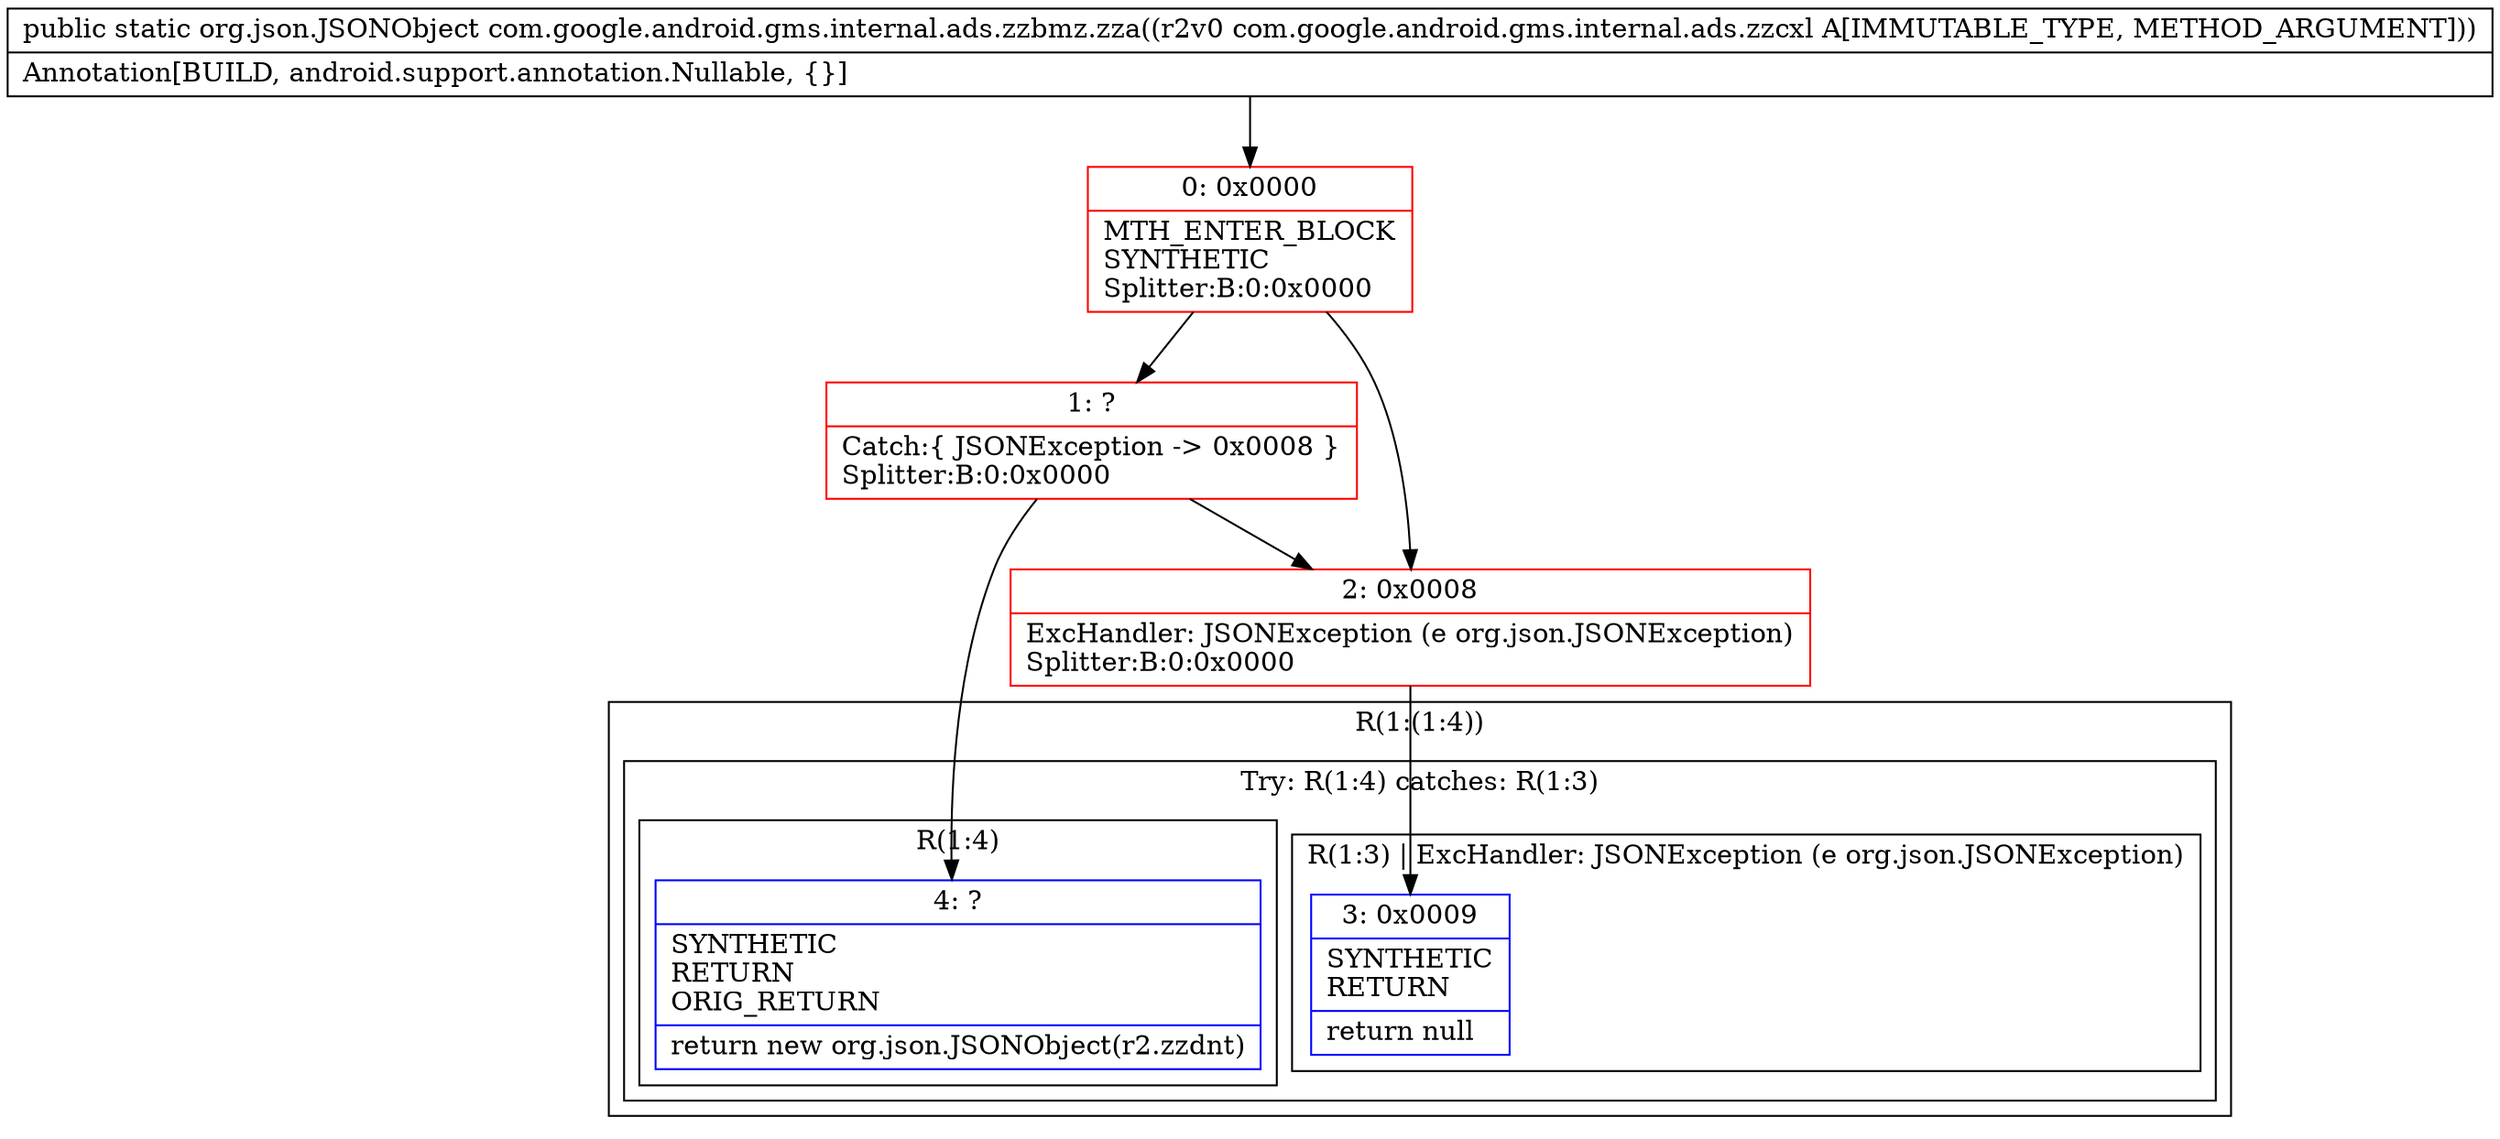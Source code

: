 digraph "CFG forcom.google.android.gms.internal.ads.zzbmz.zza(Lcom\/google\/android\/gms\/internal\/ads\/zzcxl;)Lorg\/json\/JSONObject;" {
subgraph cluster_Region_1093410721 {
label = "R(1:(1:4))";
node [shape=record,color=blue];
subgraph cluster_TryCatchRegion_1020786537 {
label = "Try: R(1:4) catches: R(1:3)";
node [shape=record,color=blue];
subgraph cluster_Region_421396274 {
label = "R(1:4)";
node [shape=record,color=blue];
Node_4 [shape=record,label="{4\:\ ?|SYNTHETIC\lRETURN\lORIG_RETURN\l|return new org.json.JSONObject(r2.zzdnt)\l}"];
}
subgraph cluster_Region_1096847053 {
label = "R(1:3) | ExcHandler: JSONException (e org.json.JSONException)\l";
node [shape=record,color=blue];
Node_3 [shape=record,label="{3\:\ 0x0009|SYNTHETIC\lRETURN\l|return null\l}"];
}
}
}
subgraph cluster_Region_1096847053 {
label = "R(1:3) | ExcHandler: JSONException (e org.json.JSONException)\l";
node [shape=record,color=blue];
Node_3 [shape=record,label="{3\:\ 0x0009|SYNTHETIC\lRETURN\l|return null\l}"];
}
Node_0 [shape=record,color=red,label="{0\:\ 0x0000|MTH_ENTER_BLOCK\lSYNTHETIC\lSplitter:B:0:0x0000\l}"];
Node_1 [shape=record,color=red,label="{1\:\ ?|Catch:\{ JSONException \-\> 0x0008 \}\lSplitter:B:0:0x0000\l}"];
Node_2 [shape=record,color=red,label="{2\:\ 0x0008|ExcHandler: JSONException (e org.json.JSONException)\lSplitter:B:0:0x0000\l}"];
MethodNode[shape=record,label="{public static org.json.JSONObject com.google.android.gms.internal.ads.zzbmz.zza((r2v0 com.google.android.gms.internal.ads.zzcxl A[IMMUTABLE_TYPE, METHOD_ARGUMENT]))  | Annotation[BUILD, android.support.annotation.Nullable, \{\}]\l}"];
MethodNode -> Node_0;
Node_0 -> Node_1;
Node_0 -> Node_2;
Node_1 -> Node_2;
Node_1 -> Node_4;
Node_2 -> Node_3;
}

